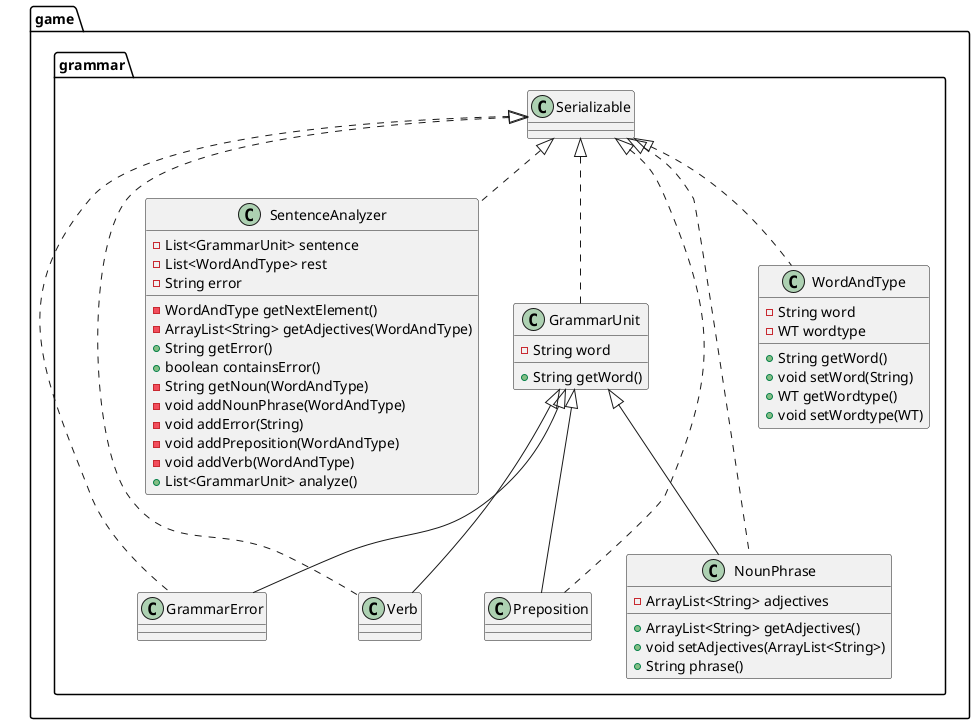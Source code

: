 @startuml
class game.grammar.GrammarError {
}
class game.grammar.Verb {
}
class game.grammar.SentenceAnalyzer {
- List<GrammarUnit> sentence
- List<WordAndType> rest
- String error
- WordAndType getNextElement()
- ArrayList<String> getAdjectives(WordAndType)
+ String getError()
+ boolean containsError()
- String getNoun(WordAndType)
- void addNounPhrase(WordAndType)
- void addError(String)
- void addPreposition(WordAndType)
- void addVerb(WordAndType)
+ List<GrammarUnit> analyze()
}
class game.grammar.Preposition {
}
class game.grammar.NounPhrase {
- ArrayList<String> adjectives
+ ArrayList<String> getAdjectives()
+ void setAdjectives(ArrayList<String>)
+ String phrase()
}
class game.grammar.GrammarUnit {
- String word
+ String getWord()
}
class game.grammar.WordAndType {
- String word
- WT wordtype
+ String getWord()
+ void setWord(String)
+ WT getWordtype()
+ void setWordtype(WT)
}


game.grammar.Serializable <|.. game.grammar.GrammarError
game.grammar.GrammarUnit <|-- game.grammar.GrammarError
game.grammar.Serializable <|.. game.grammar.Verb
game.grammar.GrammarUnit <|-- game.grammar.Verb
game.grammar.Serializable <|.. game.grammar.SentenceAnalyzer
game.grammar.Serializable <|.. game.grammar.Preposition
game.grammar.GrammarUnit <|-- game.grammar.Preposition
game.grammar.Serializable <|.. game.grammar.NounPhrase
game.grammar.GrammarUnit <|-- game.grammar.NounPhrase
game.grammar.Serializable <|.. game.grammar.GrammarUnit
game.grammar.Serializable <|.. game.grammar.WordAndType
@enduml